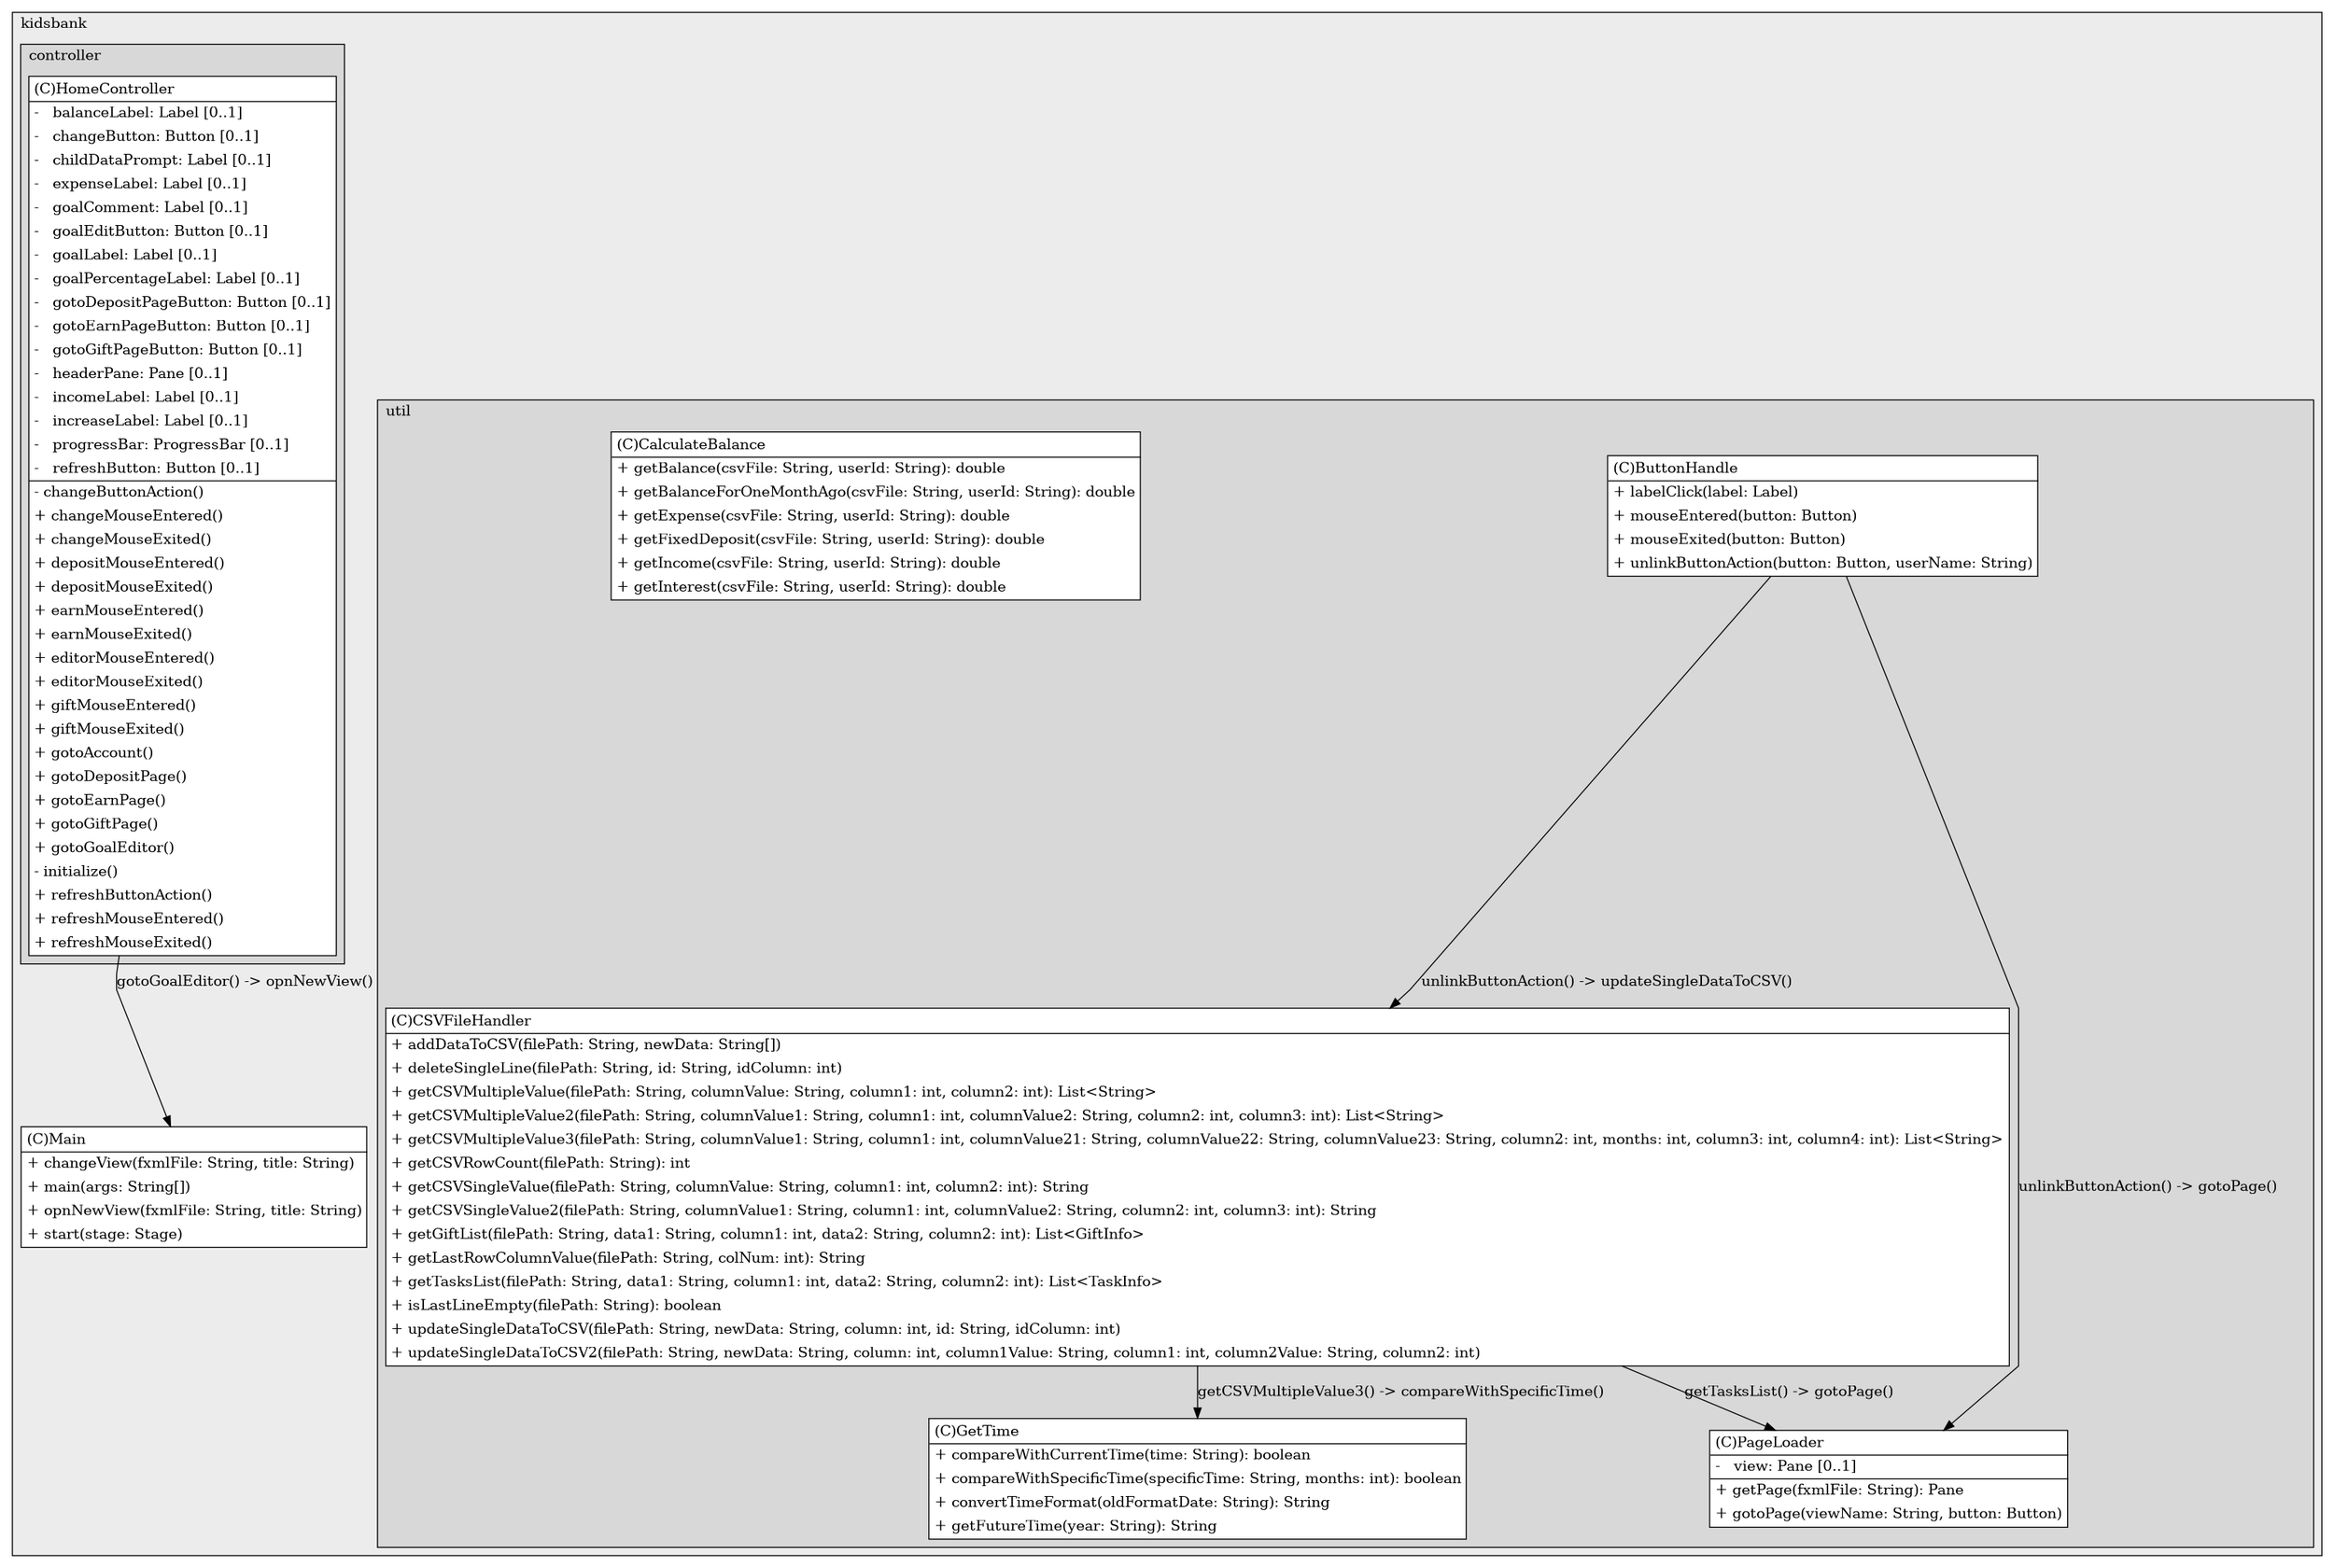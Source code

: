 @startuml

/' diagram meta data start
config=StructureConfiguration;
{
  "projectClassification": {
    "searchMode": "OpenProject", // OpenProject, AllProjects
    "includedProjects": "",
    "pathEndKeywords": "*.impl",
    "isClientPath": "",
    "isClientName": "",
    "isTestPath": "",
    "isTestName": "",
    "isMappingPath": "",
    "isMappingName": "",
    "isDataAccessPath": "",
    "isDataAccessName": "",
    "isDataStructurePath": "",
    "isDataStructureName": "",
    "isInterfaceStructuresPath": "",
    "isInterfaceStructuresName": "",
    "isEntryPointPath": "",
    "isEntryPointName": "",
    "treatFinalFieldsAsMandatory": false
  },
  "graphRestriction": {
    "classPackageExcludeFilter": "",
    "classPackageIncludeFilter": "",
    "classNameExcludeFilter": "",
    "classNameIncludeFilter": "",
    "methodNameExcludeFilter": "",
    "methodNameIncludeFilter": "",
    "removeByInheritance": "", // inheritance/annotation based filtering is done in a second step
    "removeByAnnotation": "",
    "removeByClassPackage": "", // cleanup the graph after inheritance/annotation based filtering is done
    "removeByClassName": "",
    "cutMappings": false,
    "cutEnum": true,
    "cutTests": true,
    "cutClient": true,
    "cutDataAccess": false,
    "cutInterfaceStructures": false,
    "cutDataStructures": false,
    "cutGetterAndSetter": true,
    "cutConstructors": true
  },
  "graphTraversal": {
    "forwardDepth": 6,
    "backwardDepth": 6,
    "classPackageExcludeFilter": "",
    "classPackageIncludeFilter": "",
    "classNameExcludeFilter": "",
    "classNameIncludeFilter": "",
    "methodNameExcludeFilter": "",
    "methodNameIncludeFilter": "",
    "hideMappings": false,
    "hideDataStructures": false,
    "hidePrivateMethods": true,
    "hideInterfaceCalls": true, // indirection: implementation -> interface (is hidden) -> implementation
    "onlyShowApplicationEntryPoints": false, // root node is included
    "useMethodCallsForStructureDiagram": "ForwardOnly" // ForwardOnly, BothDirections, No
  },
  "details": {
    "aggregation": "GroupByClass", // ByClass, GroupByClass, None
    "showClassGenericTypes": true,
    "showMethods": true,
    "showMethodParameterNames": true,
    "showMethodParameterTypes": true,
    "showMethodReturnType": true,
    "showPackageLevels": 2,
    "showDetailedClassStructure": true
  },
  "rootClass": "com.kidsbank.controller.HomeController",
  "extensionCallbackMethod": "" // qualified.class.name#methodName - signature: public static String method(String)
}
diagram meta data end '/



digraph g {
    rankdir="TB"
    splines=polyline
    

'nodes 
subgraph cluster_827112919 { 
   	label=kidsbank
	labeljust=l
	fillcolor="#ececec"
	style=filled
   
   Main14625802[
	label=<<TABLE BORDER="1" CELLBORDER="0" CELLPADDING="4" CELLSPACING="0">
<TR><TD ALIGN="LEFT" >(C)Main</TD></TR>
<HR/>
<TR><TD ALIGN="LEFT" >+ changeView(fxmlFile: String, title: String)</TD></TR>
<TR><TD ALIGN="LEFT" >+ main(args: String[])</TD></TR>
<TR><TD ALIGN="LEFT" >+ opnNewView(fxmlFile: String, title: String)</TD></TR>
<TR><TD ALIGN="LEFT" >+ start(stage: Stage)</TD></TR>
</TABLE>>
	style=filled
	margin=0
	shape=plaintext
	fillcolor="#FFFFFF"
];

subgraph cluster_1371265191 { 
   	label=util
	labeljust=l
	fillcolor="#d8d8d8"
	style=filled
   
   ButtonHandle703749882[
	label=<<TABLE BORDER="1" CELLBORDER="0" CELLPADDING="4" CELLSPACING="0">
<TR><TD ALIGN="LEFT" >(C)ButtonHandle</TD></TR>
<HR/>
<TR><TD ALIGN="LEFT" >+ labelClick(label: Label)</TD></TR>
<TR><TD ALIGN="LEFT" >+ mouseEntered(button: Button)</TD></TR>
<TR><TD ALIGN="LEFT" >+ mouseExited(button: Button)</TD></TR>
<TR><TD ALIGN="LEFT" >+ unlinkButtonAction(button: Button, userName: String)</TD></TR>
</TABLE>>
	style=filled
	margin=0
	shape=plaintext
	fillcolor="#FFFFFF"
];

CSVFileHandler703749882[
	label=<<TABLE BORDER="1" CELLBORDER="0" CELLPADDING="4" CELLSPACING="0">
<TR><TD ALIGN="LEFT" >(C)CSVFileHandler</TD></TR>
<HR/>
<TR><TD ALIGN="LEFT" >+ addDataToCSV(filePath: String, newData: String[])</TD></TR>
<TR><TD ALIGN="LEFT" >+ deleteSingleLine(filePath: String, id: String, idColumn: int)</TD></TR>
<TR><TD ALIGN="LEFT" >+ getCSVMultipleValue(filePath: String, columnValue: String, column1: int, column2: int): List&lt;String&gt;</TD></TR>
<TR><TD ALIGN="LEFT" >+ getCSVMultipleValue2(filePath: String, columnValue1: String, column1: int, columnValue2: String, column2: int, column3: int): List&lt;String&gt;</TD></TR>
<TR><TD ALIGN="LEFT" >+ getCSVMultipleValue3(filePath: String, columnValue1: String, column1: int, columnValue21: String, columnValue22: String, columnValue23: String, column2: int, months: int, column3: int, column4: int): List&lt;String&gt;</TD></TR>
<TR><TD ALIGN="LEFT" >+ getCSVRowCount(filePath: String): int</TD></TR>
<TR><TD ALIGN="LEFT" >+ getCSVSingleValue(filePath: String, columnValue: String, column1: int, column2: int): String</TD></TR>
<TR><TD ALIGN="LEFT" >+ getCSVSingleValue2(filePath: String, columnValue1: String, column1: int, columnValue2: String, column2: int, column3: int): String</TD></TR>
<TR><TD ALIGN="LEFT" >+ getGiftList(filePath: String, data1: String, column1: int, data2: String, column2: int): List&lt;GiftInfo&gt;</TD></TR>
<TR><TD ALIGN="LEFT" >+ getLastRowColumnValue(filePath: String, colNum: int): String</TD></TR>
<TR><TD ALIGN="LEFT" >+ getTasksList(filePath: String, data1: String, column1: int, data2: String, column2: int): List&lt;TaskInfo&gt;</TD></TR>
<TR><TD ALIGN="LEFT" >+ isLastLineEmpty(filePath: String): boolean</TD></TR>
<TR><TD ALIGN="LEFT" >+ updateSingleDataToCSV(filePath: String, newData: String, column: int, id: String, idColumn: int)</TD></TR>
<TR><TD ALIGN="LEFT" >+ updateSingleDataToCSV2(filePath: String, newData: String, column: int, column1Value: String, column1: int, column2Value: String, column2: int)</TD></TR>
</TABLE>>
	style=filled
	margin=0
	shape=plaintext
	fillcolor="#FFFFFF"
];

CalculateBalance703749882[
	label=<<TABLE BORDER="1" CELLBORDER="0" CELLPADDING="4" CELLSPACING="0">
<TR><TD ALIGN="LEFT" >(C)CalculateBalance</TD></TR>
<HR/>
<TR><TD ALIGN="LEFT" >+ getBalance(csvFile: String, userId: String): double</TD></TR>
<TR><TD ALIGN="LEFT" >+ getBalanceForOneMonthAgo(csvFile: String, userId: String): double</TD></TR>
<TR><TD ALIGN="LEFT" >+ getExpense(csvFile: String, userId: String): double</TD></TR>
<TR><TD ALIGN="LEFT" >+ getFixedDeposit(csvFile: String, userId: String): double</TD></TR>
<TR><TD ALIGN="LEFT" >+ getIncome(csvFile: String, userId: String): double</TD></TR>
<TR><TD ALIGN="LEFT" >+ getInterest(csvFile: String, userId: String): double</TD></TR>
</TABLE>>
	style=filled
	margin=0
	shape=plaintext
	fillcolor="#FFFFFF"
];

GetTime703749882[
	label=<<TABLE BORDER="1" CELLBORDER="0" CELLPADDING="4" CELLSPACING="0">
<TR><TD ALIGN="LEFT" >(C)GetTime</TD></TR>
<HR/>
<TR><TD ALIGN="LEFT" >+ compareWithCurrentTime(time: String): boolean</TD></TR>
<TR><TD ALIGN="LEFT" >+ compareWithSpecificTime(specificTime: String, months: int): boolean</TD></TR>
<TR><TD ALIGN="LEFT" >+ convertTimeFormat(oldFormatDate: String): String</TD></TR>
<TR><TD ALIGN="LEFT" >+ getFutureTime(year: String): String</TD></TR>
</TABLE>>
	style=filled
	margin=0
	shape=plaintext
	fillcolor="#FFFFFF"
];

PageLoader703749882[
	label=<<TABLE BORDER="1" CELLBORDER="0" CELLPADDING="4" CELLSPACING="0">
<TR><TD ALIGN="LEFT" >(C)PageLoader</TD></TR>
<HR/>
<TR><TD ALIGN="LEFT" >-   view: Pane [0..1]</TD></TR>
<HR/>
<TR><TD ALIGN="LEFT" >+ getPage(fxmlFile: String): Pane</TD></TR>
<TR><TD ALIGN="LEFT" >+ gotoPage(viewName: String, button: Button)</TD></TR>
</TABLE>>
	style=filled
	margin=0
	shape=plaintext
	fillcolor="#FFFFFF"
];
} 

subgraph cluster_43613313 { 
   	label=controller
	labeljust=l
	fillcolor="#d8d8d8"
	style=filled
   
   HomeController66631828[
	label=<<TABLE BORDER="1" CELLBORDER="0" CELLPADDING="4" CELLSPACING="0">
<TR><TD ALIGN="LEFT" >(C)HomeController</TD></TR>
<HR/>
<TR><TD ALIGN="LEFT" >-   balanceLabel: Label [0..1]</TD></TR>
<TR><TD ALIGN="LEFT" >-   changeButton: Button [0..1]</TD></TR>
<TR><TD ALIGN="LEFT" >-   childDataPrompt: Label [0..1]</TD></TR>
<TR><TD ALIGN="LEFT" >-   expenseLabel: Label [0..1]</TD></TR>
<TR><TD ALIGN="LEFT" >-   goalComment: Label [0..1]</TD></TR>
<TR><TD ALIGN="LEFT" >-   goalEditButton: Button [0..1]</TD></TR>
<TR><TD ALIGN="LEFT" >-   goalLabel: Label [0..1]</TD></TR>
<TR><TD ALIGN="LEFT" >-   goalPercentageLabel: Label [0..1]</TD></TR>
<TR><TD ALIGN="LEFT" >-   gotoDepositPageButton: Button [0..1]</TD></TR>
<TR><TD ALIGN="LEFT" >-   gotoEarnPageButton: Button [0..1]</TD></TR>
<TR><TD ALIGN="LEFT" >-   gotoGiftPageButton: Button [0..1]</TD></TR>
<TR><TD ALIGN="LEFT" >-   headerPane: Pane [0..1]</TD></TR>
<TR><TD ALIGN="LEFT" >-   incomeLabel: Label [0..1]</TD></TR>
<TR><TD ALIGN="LEFT" >-   increaseLabel: Label [0..1]</TD></TR>
<TR><TD ALIGN="LEFT" >-   progressBar: ProgressBar [0..1]</TD></TR>
<TR><TD ALIGN="LEFT" >-   refreshButton: Button [0..1]</TD></TR>
<HR/>
<TR><TD ALIGN="LEFT" >- changeButtonAction()</TD></TR>
<TR><TD ALIGN="LEFT" >+ changeMouseEntered()</TD></TR>
<TR><TD ALIGN="LEFT" >+ changeMouseExited()</TD></TR>
<TR><TD ALIGN="LEFT" >+ depositMouseEntered()</TD></TR>
<TR><TD ALIGN="LEFT" >+ depositMouseExited()</TD></TR>
<TR><TD ALIGN="LEFT" >+ earnMouseEntered()</TD></TR>
<TR><TD ALIGN="LEFT" >+ earnMouseExited()</TD></TR>
<TR><TD ALIGN="LEFT" >+ editorMouseEntered()</TD></TR>
<TR><TD ALIGN="LEFT" >+ editorMouseExited()</TD></TR>
<TR><TD ALIGN="LEFT" >+ giftMouseEntered()</TD></TR>
<TR><TD ALIGN="LEFT" >+ giftMouseExited()</TD></TR>
<TR><TD ALIGN="LEFT" >+ gotoAccount()</TD></TR>
<TR><TD ALIGN="LEFT" >+ gotoDepositPage()</TD></TR>
<TR><TD ALIGN="LEFT" >+ gotoEarnPage()</TD></TR>
<TR><TD ALIGN="LEFT" >+ gotoGiftPage()</TD></TR>
<TR><TD ALIGN="LEFT" >+ gotoGoalEditor()</TD></TR>
<TR><TD ALIGN="LEFT" >- initialize()</TD></TR>
<TR><TD ALIGN="LEFT" >+ refreshButtonAction()</TD></TR>
<TR><TD ALIGN="LEFT" >+ refreshMouseEntered()</TD></TR>
<TR><TD ALIGN="LEFT" >+ refreshMouseExited()</TD></TR>
</TABLE>>
	style=filled
	margin=0
	shape=plaintext
	fillcolor="#FFFFFF"
];
} 
} 

'edges    
ButtonHandle703749882 -> CSVFileHandler703749882[label="unlinkButtonAction() -> updateSingleDataToCSV()"];
ButtonHandle703749882 -> PageLoader703749882[label="unlinkButtonAction() -> gotoPage()"];
CSVFileHandler703749882 -> GetTime703749882[label="getCSVMultipleValue3() -> compareWithSpecificTime()"];
CSVFileHandler703749882 -> PageLoader703749882[label="getTasksList() -> gotoPage()"];
HomeController66631828 -> Main14625802[label="gotoGoalEditor() -> opnNewView()"];
    
}
@enduml